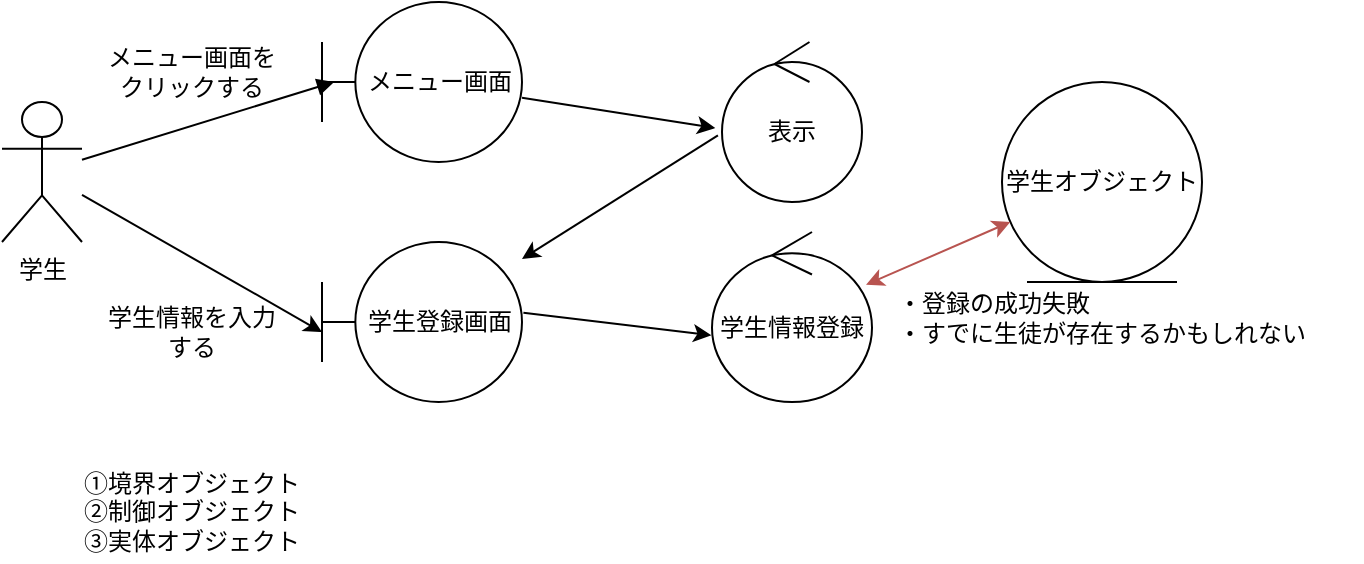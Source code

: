 <mxfile version="28.2.1">
  <diagram name="ページ1" id="j8EODtQ9fnKTLU58gZXZ">
    <mxGraphModel dx="786" dy="451" grid="1" gridSize="10" guides="1" tooltips="1" connect="1" arrows="1" fold="1" page="1" pageScale="1" pageWidth="827" pageHeight="1169" math="0" shadow="0">
      <root>
        <mxCell id="0" />
        <mxCell id="1" parent="0" />
        <mxCell id="wcyLUzmbZJkHqGEiHI1c-1" value="学生" style="shape=umlActor;verticalLabelPosition=bottom;verticalAlign=top;html=1;outlineConnect=0;" vertex="1" parent="1">
          <mxGeometry x="200" y="180" width="40" height="70" as="geometry" />
        </mxCell>
        <mxCell id="wcyLUzmbZJkHqGEiHI1c-4" value="メニュー画面" style="shape=umlBoundary;whiteSpace=wrap;html=1;" vertex="1" parent="1">
          <mxGeometry x="360" y="130" width="100" height="80" as="geometry" />
        </mxCell>
        <mxCell id="wcyLUzmbZJkHqGEiHI1c-7" value="" style="html=1;verticalAlign=bottom;endArrow=block;curved=0;rounded=0;entryX=0.06;entryY=0.5;entryDx=0;entryDy=0;entryPerimeter=0;" edge="1" parent="1" source="wcyLUzmbZJkHqGEiHI1c-1" target="wcyLUzmbZJkHqGEiHI1c-4">
          <mxGeometry width="80" relative="1" as="geometry">
            <mxPoint x="240" y="200" as="sourcePoint" />
            <mxPoint x="450" y="240" as="targetPoint" />
          </mxGeometry>
        </mxCell>
        <mxCell id="wcyLUzmbZJkHqGEiHI1c-8" value="メニュー画面をクリックする" style="text;html=1;align=center;verticalAlign=middle;whiteSpace=wrap;rounded=0;" vertex="1" parent="1">
          <mxGeometry x="250" y="150" width="90" height="30" as="geometry" />
        </mxCell>
        <mxCell id="wcyLUzmbZJkHqGEiHI1c-9" value="表示" style="ellipse;shape=umlControl;whiteSpace=wrap;html=1;" vertex="1" parent="1">
          <mxGeometry x="560" y="150" width="70" height="80" as="geometry" />
        </mxCell>
        <mxCell id="wcyLUzmbZJkHqGEiHI1c-10" value="" style="endArrow=classic;html=1;rounded=0;entryX=-0.048;entryY=0.538;entryDx=0;entryDy=0;entryPerimeter=0;" edge="1" parent="1" source="wcyLUzmbZJkHqGEiHI1c-4" target="wcyLUzmbZJkHqGEiHI1c-9">
          <mxGeometry width="50" height="50" relative="1" as="geometry">
            <mxPoint x="380" y="260" as="sourcePoint" />
            <mxPoint x="430" y="210" as="targetPoint" />
          </mxGeometry>
        </mxCell>
        <mxCell id="wcyLUzmbZJkHqGEiHI1c-11" value="学生登録画面" style="shape=umlBoundary;whiteSpace=wrap;html=1;" vertex="1" parent="1">
          <mxGeometry x="360" y="250" width="100" height="80" as="geometry" />
        </mxCell>
        <mxCell id="wcyLUzmbZJkHqGEiHI1c-12" value="" style="endArrow=classic;html=1;rounded=0;exitX=-0.029;exitY=0.583;exitDx=0;exitDy=0;exitPerimeter=0;" edge="1" parent="1" source="wcyLUzmbZJkHqGEiHI1c-9" target="wcyLUzmbZJkHqGEiHI1c-11">
          <mxGeometry width="50" height="50" relative="1" as="geometry">
            <mxPoint x="510" y="180" as="sourcePoint" />
            <mxPoint x="607" y="195" as="targetPoint" />
          </mxGeometry>
        </mxCell>
        <mxCell id="wcyLUzmbZJkHqGEiHI1c-13" value="" style="endArrow=classic;html=1;rounded=0;entryX=0;entryY=0.563;entryDx=0;entryDy=0;entryPerimeter=0;" edge="1" parent="1" source="wcyLUzmbZJkHqGEiHI1c-1" target="wcyLUzmbZJkHqGEiHI1c-11">
          <mxGeometry width="50" height="50" relative="1" as="geometry">
            <mxPoint x="240" y="280" as="sourcePoint" />
            <mxPoint x="337" y="295" as="targetPoint" />
          </mxGeometry>
        </mxCell>
        <mxCell id="wcyLUzmbZJkHqGEiHI1c-14" value="学生情報を入力する" style="text;html=1;align=center;verticalAlign=middle;whiteSpace=wrap;rounded=0;" vertex="1" parent="1">
          <mxGeometry x="250" y="280" width="90" height="30" as="geometry" />
        </mxCell>
        <mxCell id="wcyLUzmbZJkHqGEiHI1c-15" value="学生情報登録" style="ellipse;shape=umlControl;whiteSpace=wrap;html=1;" vertex="1" parent="1">
          <mxGeometry x="555" y="245" width="80" height="85" as="geometry" />
        </mxCell>
        <mxCell id="wcyLUzmbZJkHqGEiHI1c-16" value="" style="endArrow=classic;html=1;rounded=0;exitX=1.007;exitY=0.442;exitDx=0;exitDy=0;exitPerimeter=0;entryX=-0.004;entryY=0.608;entryDx=0;entryDy=0;entryPerimeter=0;" edge="1" parent="1" source="wcyLUzmbZJkHqGEiHI1c-11" target="wcyLUzmbZJkHqGEiHI1c-15">
          <mxGeometry width="50" height="50" relative="1" as="geometry">
            <mxPoint x="270" y="240" as="sourcePoint" />
            <mxPoint x="560" y="370" as="targetPoint" />
          </mxGeometry>
        </mxCell>
        <mxCell id="wcyLUzmbZJkHqGEiHI1c-17" value="学生オブジェクト" style="ellipse;shape=umlEntity;whiteSpace=wrap;html=1;" vertex="1" parent="1">
          <mxGeometry x="700" y="170" width="100" height="100" as="geometry" />
        </mxCell>
        <mxCell id="wcyLUzmbZJkHqGEiHI1c-19" value="" style="endArrow=classic;startArrow=classic;html=1;rounded=0;fillColor=#f8cecc;strokeColor=#b85450;" edge="1" parent="1" source="wcyLUzmbZJkHqGEiHI1c-15" target="wcyLUzmbZJkHqGEiHI1c-17">
          <mxGeometry width="50" height="50" relative="1" as="geometry">
            <mxPoint x="380" y="260" as="sourcePoint" />
            <mxPoint x="430" y="210" as="targetPoint" />
          </mxGeometry>
        </mxCell>
        <mxCell id="wcyLUzmbZJkHqGEiHI1c-20" value="➀境界オブジェクト&lt;div&gt;➁制御オブジェクト&lt;/div&gt;&lt;div&gt;➂実体オブジェクト&lt;/div&gt;" style="text;html=1;align=center;verticalAlign=middle;whiteSpace=wrap;rounded=0;" vertex="1" parent="1">
          <mxGeometry x="230" y="360" width="130" height="50" as="geometry" />
        </mxCell>
        <mxCell id="wcyLUzmbZJkHqGEiHI1c-21" value="&lt;div style=&quot;text-align: left;&quot;&gt;&lt;span style=&quot;background-color: transparent; color: light-dark(rgb(0, 0, 0), rgb(255, 255, 255));&quot;&gt;・登録の成功失敗&lt;/span&gt;&lt;/div&gt;&lt;div&gt;・すでに生徒が存在するかもしれない&lt;/div&gt;" style="text;html=1;align=center;verticalAlign=middle;whiteSpace=wrap;rounded=0;" vertex="1" parent="1">
          <mxGeometry x="620" y="272.5" width="260" height="30" as="geometry" />
        </mxCell>
      </root>
    </mxGraphModel>
  </diagram>
</mxfile>
